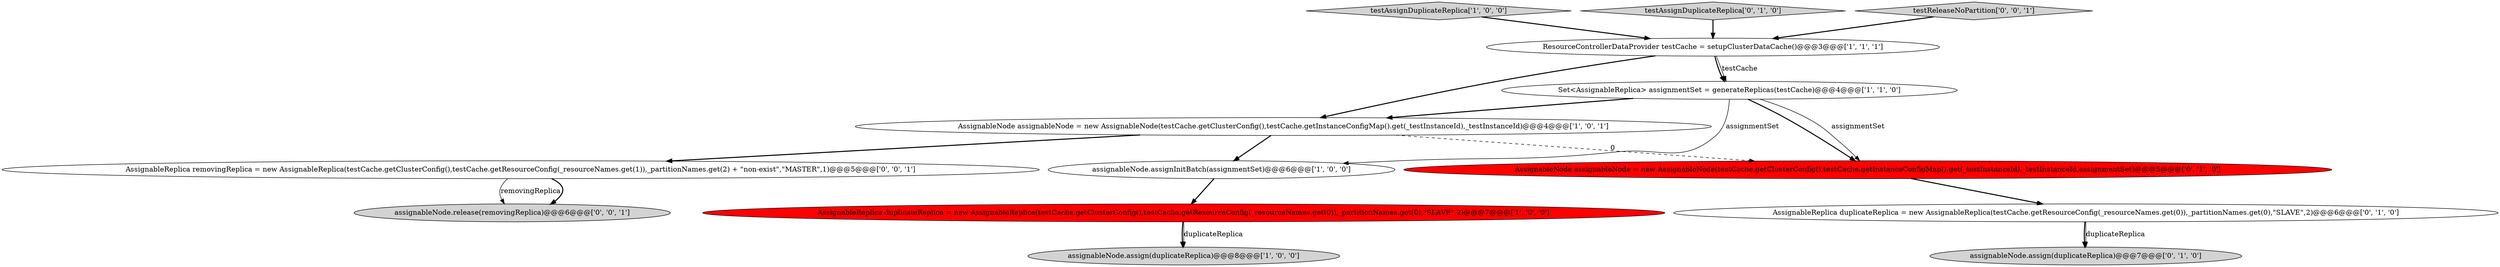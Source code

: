 digraph {
1 [style = filled, label = "assignableNode.assign(duplicateReplica)@@@8@@@['1', '0', '0']", fillcolor = lightgray, shape = ellipse image = "AAA0AAABBB1BBB"];
3 [style = filled, label = "AssignableNode assignableNode = new AssignableNode(testCache.getClusterConfig(),testCache.getInstanceConfigMap().get(_testInstanceId),_testInstanceId)@@@4@@@['1', '0', '1']", fillcolor = white, shape = ellipse image = "AAA0AAABBB1BBB"];
6 [style = filled, label = "testAssignDuplicateReplica['1', '0', '0']", fillcolor = lightgray, shape = diamond image = "AAA0AAABBB1BBB"];
10 [style = filled, label = "AssignableNode assignableNode = new AssignableNode(testCache.getClusterConfig(),testCache.getInstanceConfigMap().get(_testInstanceId),_testInstanceId,assignmentSet)@@@5@@@['0', '1', '0']", fillcolor = red, shape = ellipse image = "AAA1AAABBB2BBB"];
2 [style = filled, label = "ResourceControllerDataProvider testCache = setupClusterDataCache()@@@3@@@['1', '1', '1']", fillcolor = white, shape = ellipse image = "AAA0AAABBB1BBB"];
4 [style = filled, label = "assignableNode.assignInitBatch(assignmentSet)@@@6@@@['1', '0', '0']", fillcolor = white, shape = ellipse image = "AAA0AAABBB1BBB"];
7 [style = filled, label = "testAssignDuplicateReplica['0', '1', '0']", fillcolor = lightgray, shape = diamond image = "AAA0AAABBB2BBB"];
9 [style = filled, label = "AssignableReplica duplicateReplica = new AssignableReplica(testCache.getResourceConfig(_resourceNames.get(0)),_partitionNames.get(0),\"SLAVE\",2)@@@6@@@['0', '1', '0']", fillcolor = white, shape = ellipse image = "AAA0AAABBB2BBB"];
0 [style = filled, label = "AssignableReplica duplicateReplica = new AssignableReplica(testCache.getClusterConfig(),testCache.getResourceConfig(_resourceNames.get(0)),_partitionNames.get(0),\"SLAVE\",2)@@@7@@@['1', '0', '0']", fillcolor = red, shape = ellipse image = "AAA1AAABBB1BBB"];
11 [style = filled, label = "AssignableReplica removingReplica = new AssignableReplica(testCache.getClusterConfig(),testCache.getResourceConfig(_resourceNames.get(1)),_partitionNames.get(2) + \"non-exist\",\"MASTER\",1)@@@5@@@['0', '0', '1']", fillcolor = white, shape = ellipse image = "AAA0AAABBB3BBB"];
13 [style = filled, label = "testReleaseNoPartition['0', '0', '1']", fillcolor = lightgray, shape = diamond image = "AAA0AAABBB3BBB"];
12 [style = filled, label = "assignableNode.release(removingReplica)@@@6@@@['0', '0', '1']", fillcolor = lightgray, shape = ellipse image = "AAA0AAABBB3BBB"];
5 [style = filled, label = "Set<AssignableReplica> assignmentSet = generateReplicas(testCache)@@@4@@@['1', '1', '0']", fillcolor = white, shape = ellipse image = "AAA0AAABBB1BBB"];
8 [style = filled, label = "assignableNode.assign(duplicateReplica)@@@7@@@['0', '1', '0']", fillcolor = lightgray, shape = ellipse image = "AAA0AAABBB2BBB"];
5->3 [style = bold, label=""];
5->10 [style = bold, label=""];
2->5 [style = solid, label="testCache"];
2->3 [style = bold, label=""];
3->11 [style = bold, label=""];
11->12 [style = solid, label="removingReplica"];
11->12 [style = bold, label=""];
9->8 [style = bold, label=""];
3->4 [style = bold, label=""];
4->0 [style = bold, label=""];
6->2 [style = bold, label=""];
9->8 [style = solid, label="duplicateReplica"];
7->2 [style = bold, label=""];
0->1 [style = bold, label=""];
5->10 [style = solid, label="assignmentSet"];
5->4 [style = solid, label="assignmentSet"];
10->9 [style = bold, label=""];
3->10 [style = dashed, label="0"];
2->5 [style = bold, label=""];
13->2 [style = bold, label=""];
0->1 [style = solid, label="duplicateReplica"];
}
